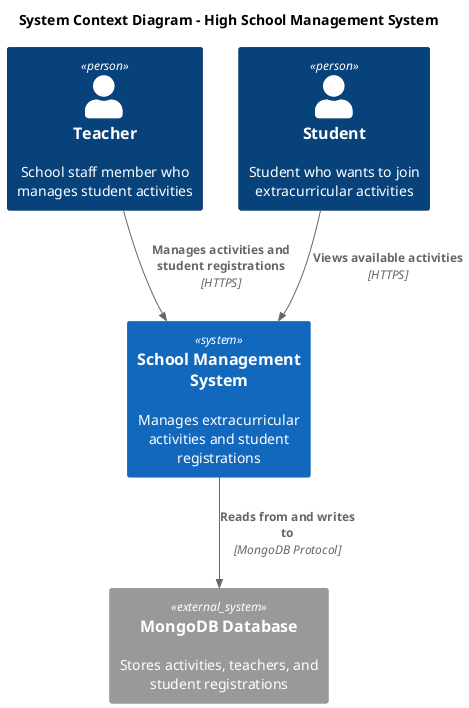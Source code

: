 @startuml system-context
!include <C4/C4_Context>

title System Context Diagram - High School Management System

Person(teacher, "Teacher", "School staff member who manages student activities")
Person(student, "Student", "Student who wants to join extracurricular activities")

System(schoolSystem, "School Management System", "Manages extracurricular activities and student registrations")

System_Ext(database, "MongoDB Database", "Stores activities, teachers, and student registrations")

Rel(teacher, schoolSystem, "Manages activities and student registrations", "HTTPS")
Rel(student, schoolSystem, "Views available activities", "HTTPS")
Rel(schoolSystem, database, "Reads from and writes to", "MongoDB Protocol")

@enduml